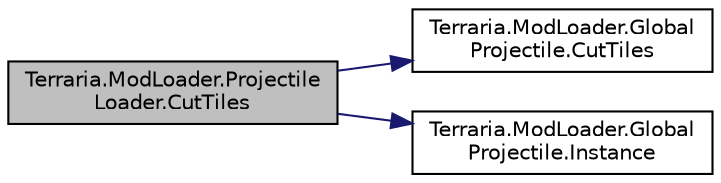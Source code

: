 digraph "Terraria.ModLoader.ProjectileLoader.CutTiles"
{
  edge [fontname="Helvetica",fontsize="10",labelfontname="Helvetica",labelfontsize="10"];
  node [fontname="Helvetica",fontsize="10",shape=record];
  rankdir="LR";
  Node33 [label="Terraria.ModLoader.Projectile\lLoader.CutTiles",height=0.2,width=0.4,color="black", fillcolor="grey75", style="filled", fontcolor="black"];
  Node33 -> Node34 [color="midnightblue",fontsize="10",style="solid",fontname="Helvetica"];
  Node34 [label="Terraria.ModLoader.Global\lProjectile.CutTiles",height=0.2,width=0.4,color="black", fillcolor="white", style="filled",URL="$class_terraria_1_1_mod_loader_1_1_global_projectile.html#a71b11f64254f701d32aee669c732d3ae",tooltip="Code ran when the projectile cuts tiles. Only runs if CanCutTiles() returns true. Useful when program..."];
  Node33 -> Node35 [color="midnightblue",fontsize="10",style="solid",fontname="Helvetica"];
  Node35 [label="Terraria.ModLoader.Global\lProjectile.Instance",height=0.2,width=0.4,color="black", fillcolor="white", style="filled",URL="$class_terraria_1_1_mod_loader_1_1_global_projectile.html#ac385423894e4a48e74b7a185095d4212"];
}
